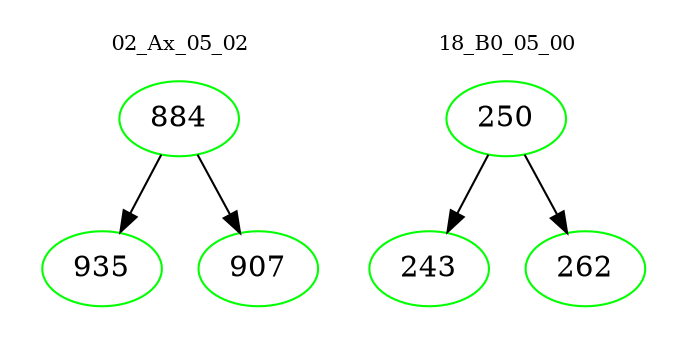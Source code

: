 digraph{
subgraph cluster_0 {
color = white
label = "02_Ax_05_02";
fontsize=10;
T0_884 [label="884", color="green"]
T0_884 -> T0_935 [color="black"]
T0_935 [label="935", color="green"]
T0_884 -> T0_907 [color="black"]
T0_907 [label="907", color="green"]
}
subgraph cluster_1 {
color = white
label = "18_B0_05_00";
fontsize=10;
T1_250 [label="250", color="green"]
T1_250 -> T1_243 [color="black"]
T1_243 [label="243", color="green"]
T1_250 -> T1_262 [color="black"]
T1_262 [label="262", color="green"]
}
}
